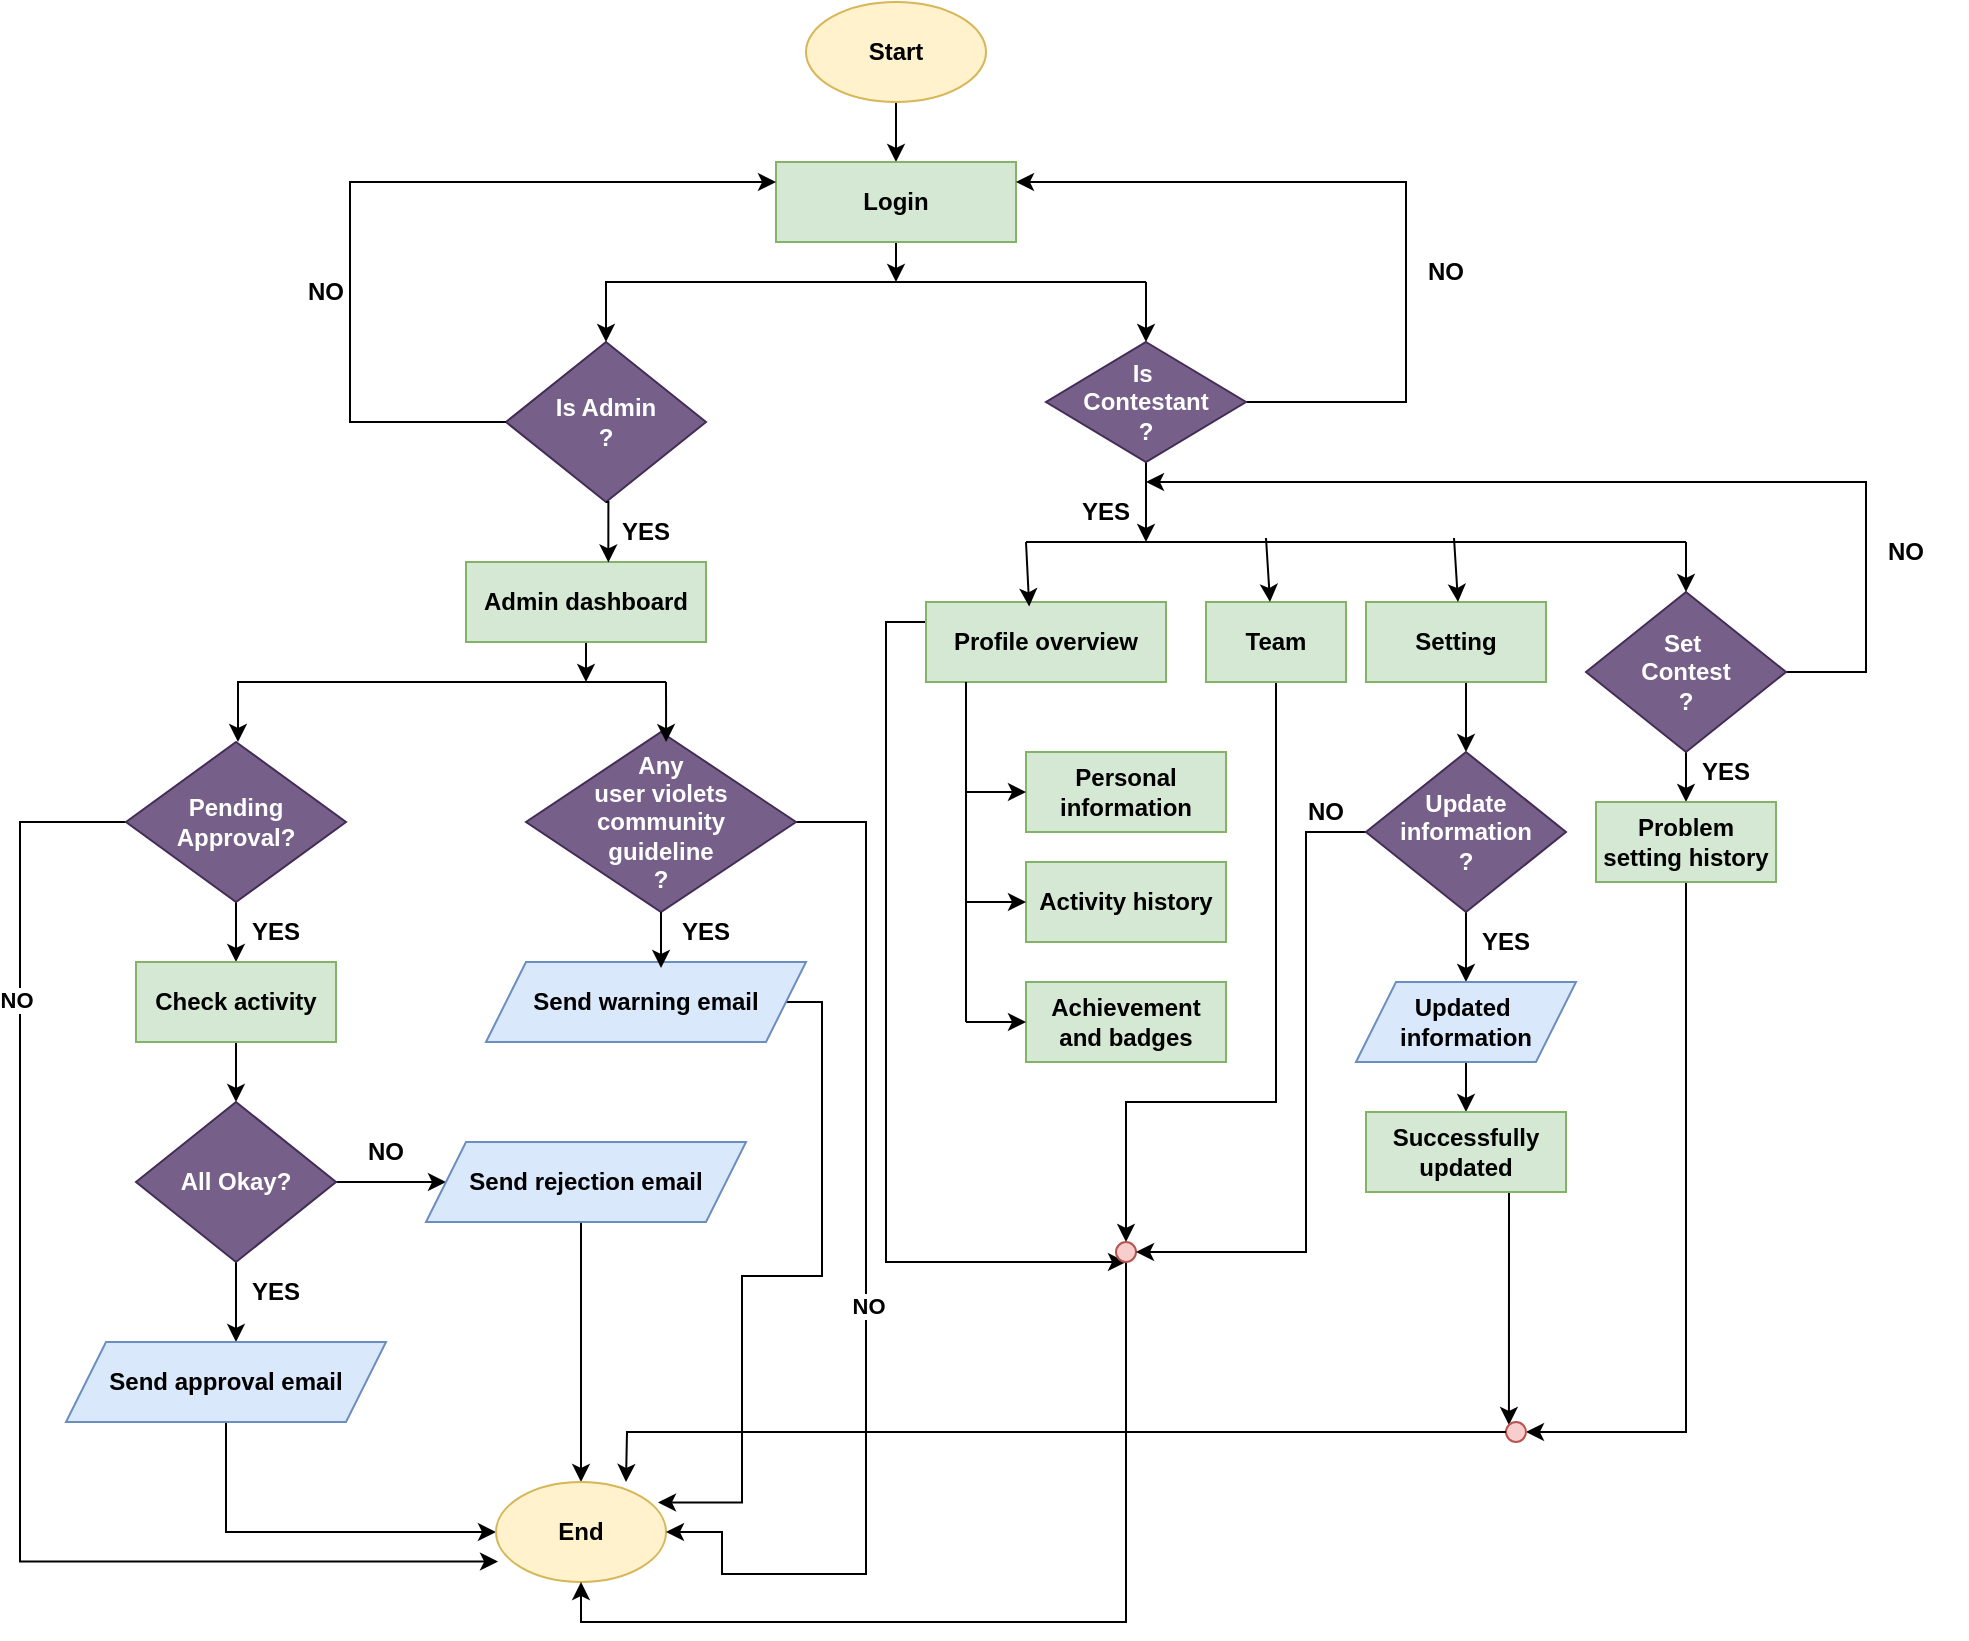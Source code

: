 <mxfile version="24.1.0" type="device">
  <diagram id="Ztxqn41ywcv8S2IHLmGi" name="Page-1">
    <mxGraphModel dx="1050" dy="565" grid="0" gridSize="10" guides="1" tooltips="1" connect="1" arrows="1" fold="1" page="1" pageScale="1" pageWidth="1100" pageHeight="850" math="0" shadow="0">
      <root>
        <mxCell id="0" />
        <mxCell id="1" parent="0" />
        <mxCell id="L8OuFkIVVMJZ7X_UQ5Tl-3" style="edgeStyle=orthogonalEdgeStyle;rounded=0;orthogonalLoop=1;jettySize=auto;html=1;exitX=0.5;exitY=1;exitDx=0;exitDy=0;entryX=0.5;entryY=0;entryDx=0;entryDy=0;" parent="1" source="L8OuFkIVVMJZ7X_UQ5Tl-1" target="L8OuFkIVVMJZ7X_UQ5Tl-2" edge="1">
          <mxGeometry relative="1" as="geometry" />
        </mxCell>
        <mxCell id="L8OuFkIVVMJZ7X_UQ5Tl-1" value="&lt;b&gt;Start&lt;/b&gt;" style="ellipse;whiteSpace=wrap;html=1;fillColor=#fff2cc;strokeColor=#d6b656;" parent="1" vertex="1">
          <mxGeometry x="440" y="30" width="90" height="50" as="geometry" />
        </mxCell>
        <mxCell id="L8OuFkIVVMJZ7X_UQ5Tl-5" style="edgeStyle=orthogonalEdgeStyle;rounded=0;orthogonalLoop=1;jettySize=auto;html=1;exitX=0.5;exitY=1;exitDx=0;exitDy=0;" parent="1" source="L8OuFkIVVMJZ7X_UQ5Tl-2" edge="1">
          <mxGeometry relative="1" as="geometry">
            <mxPoint x="485" y="170" as="targetPoint" />
          </mxGeometry>
        </mxCell>
        <mxCell id="L8OuFkIVVMJZ7X_UQ5Tl-2" value="&lt;b&gt;Login&lt;/b&gt;" style="rounded=0;whiteSpace=wrap;html=1;fillColor=#d5e8d4;strokeColor=#82b366;" parent="1" vertex="1">
          <mxGeometry x="425" y="110" width="120" height="40" as="geometry" />
        </mxCell>
        <mxCell id="L8OuFkIVVMJZ7X_UQ5Tl-4" value="" style="endArrow=none;html=1;rounded=0;" parent="1" edge="1">
          <mxGeometry width="50" height="50" relative="1" as="geometry">
            <mxPoint x="340" y="170" as="sourcePoint" />
            <mxPoint x="610" y="170" as="targetPoint" />
          </mxGeometry>
        </mxCell>
        <mxCell id="L8OuFkIVVMJZ7X_UQ5Tl-6" value="&lt;div&gt;&lt;b style=&quot;background-color: initial;&quot;&gt;Is Admin&lt;/b&gt;&lt;br&gt;&lt;/div&gt;&lt;div&gt;&lt;b&gt;?&lt;/b&gt;&lt;/div&gt;" style="rhombus;whiteSpace=wrap;html=1;fillColor=#76608a;strokeColor=#432D57;fontColor=#ffffff;" parent="1" vertex="1">
          <mxGeometry x="290" y="200" width="100" height="80" as="geometry" />
        </mxCell>
        <mxCell id="L8OuFkIVVMJZ7X_UQ5Tl-7" style="edgeStyle=orthogonalEdgeStyle;rounded=0;orthogonalLoop=1;jettySize=auto;html=1;exitX=0.5;exitY=1;exitDx=0;exitDy=0;entryX=0.5;entryY=0;entryDx=0;entryDy=0;" parent="1" edge="1">
          <mxGeometry relative="1" as="geometry">
            <mxPoint x="348" y="170" as="sourcePoint" />
            <mxPoint x="340" y="200" as="targetPoint" />
          </mxGeometry>
        </mxCell>
        <mxCell id="L8OuFkIVVMJZ7X_UQ5Tl-60" style="edgeStyle=orthogonalEdgeStyle;rounded=0;orthogonalLoop=1;jettySize=auto;html=1;exitX=0.5;exitY=1;exitDx=0;exitDy=0;" parent="1" source="L8OuFkIVVMJZ7X_UQ5Tl-8" edge="1">
          <mxGeometry relative="1" as="geometry">
            <mxPoint x="610" y="300" as="targetPoint" />
          </mxGeometry>
        </mxCell>
        <mxCell id="L8OuFkIVVMJZ7X_UQ5Tl-134" style="edgeStyle=orthogonalEdgeStyle;rounded=0;orthogonalLoop=1;jettySize=auto;html=1;exitX=1;exitY=0.5;exitDx=0;exitDy=0;entryX=1;entryY=0.25;entryDx=0;entryDy=0;" parent="1" source="L8OuFkIVVMJZ7X_UQ5Tl-8" target="L8OuFkIVVMJZ7X_UQ5Tl-2" edge="1">
          <mxGeometry relative="1" as="geometry">
            <Array as="points">
              <mxPoint x="740" y="230" />
              <mxPoint x="740" y="120" />
            </Array>
          </mxGeometry>
        </mxCell>
        <mxCell id="L8OuFkIVVMJZ7X_UQ5Tl-8" value="&lt;b&gt;Is&amp;nbsp;&lt;/b&gt;&lt;div&gt;&lt;b&gt;Contestant&lt;/b&gt;&lt;/div&gt;&lt;div&gt;&lt;b&gt;?&lt;/b&gt;&lt;/div&gt;" style="rhombus;whiteSpace=wrap;html=1;fillColor=#76608a;strokeColor=#432D57;fontColor=#ffffff;" parent="1" vertex="1">
          <mxGeometry x="560" y="200" width="100" height="60" as="geometry" />
        </mxCell>
        <mxCell id="L8OuFkIVVMJZ7X_UQ5Tl-10" value="" style="endArrow=classic;html=1;rounded=0;entryX=0.5;entryY=0;entryDx=0;entryDy=0;" parent="1" target="L8OuFkIVVMJZ7X_UQ5Tl-8" edge="1">
          <mxGeometry width="50" height="50" relative="1" as="geometry">
            <mxPoint x="610" y="170" as="sourcePoint" />
            <mxPoint x="660" y="120" as="targetPoint" />
          </mxGeometry>
        </mxCell>
        <mxCell id="L8OuFkIVVMJZ7X_UQ5Tl-15" style="edgeStyle=orthogonalEdgeStyle;rounded=0;orthogonalLoop=1;jettySize=auto;html=1;" parent="1" source="L8OuFkIVVMJZ7X_UQ5Tl-11" edge="1">
          <mxGeometry relative="1" as="geometry">
            <mxPoint x="330" y="370" as="targetPoint" />
          </mxGeometry>
        </mxCell>
        <mxCell id="L8OuFkIVVMJZ7X_UQ5Tl-11" value="&lt;b&gt;Admin dashboard&lt;/b&gt;" style="rounded=0;whiteSpace=wrap;html=1;fillColor=#d5e8d4;strokeColor=#82b366;" parent="1" vertex="1">
          <mxGeometry x="270" y="310" width="120" height="40" as="geometry" />
        </mxCell>
        <mxCell id="L8OuFkIVVMJZ7X_UQ5Tl-13" style="edgeStyle=orthogonalEdgeStyle;rounded=0;orthogonalLoop=1;jettySize=auto;html=1;exitX=0.5;exitY=1;exitDx=0;exitDy=0;entryX=0.593;entryY=0.005;entryDx=0;entryDy=0;entryPerimeter=0;" parent="1" source="L8OuFkIVVMJZ7X_UQ5Tl-6" target="L8OuFkIVVMJZ7X_UQ5Tl-11" edge="1">
          <mxGeometry relative="1" as="geometry" />
        </mxCell>
        <mxCell id="L8OuFkIVVMJZ7X_UQ5Tl-14" value="" style="endArrow=none;html=1;rounded=0;" parent="1" edge="1">
          <mxGeometry width="50" height="50" relative="1" as="geometry">
            <mxPoint x="160" y="370" as="sourcePoint" />
            <mxPoint x="370" y="370" as="targetPoint" />
          </mxGeometry>
        </mxCell>
        <mxCell id="L8OuFkIVVMJZ7X_UQ5Tl-19" style="edgeStyle=orthogonalEdgeStyle;rounded=0;orthogonalLoop=1;jettySize=auto;html=1;entryX=0.5;entryY=0;entryDx=0;entryDy=0;" parent="1" source="L8OuFkIVVMJZ7X_UQ5Tl-16" edge="1">
          <mxGeometry relative="1" as="geometry">
            <mxPoint x="155" y="510" as="targetPoint" />
          </mxGeometry>
        </mxCell>
        <mxCell id="GsxYr4gnAgeFuv2pGM6W-3" style="edgeStyle=orthogonalEdgeStyle;rounded=0;orthogonalLoop=1;jettySize=auto;html=1;entryX=0.012;entryY=0.796;entryDx=0;entryDy=0;entryPerimeter=0;" edge="1" parent="1" source="L8OuFkIVVMJZ7X_UQ5Tl-16" target="L8OuFkIVVMJZ7X_UQ5Tl-45">
          <mxGeometry relative="1" as="geometry">
            <mxPoint x="38.8" y="829" as="targetPoint" />
            <Array as="points">
              <mxPoint x="47" y="440" />
              <mxPoint x="47" y="810" />
            </Array>
          </mxGeometry>
        </mxCell>
        <mxCell id="GsxYr4gnAgeFuv2pGM6W-4" value="&lt;b&gt;NO&lt;/b&gt;" style="edgeLabel;html=1;align=center;verticalAlign=middle;resizable=0;points=[];" vertex="1" connectable="0" parent="GsxYr4gnAgeFuv2pGM6W-3">
          <mxGeometry x="-0.571" y="-2" relative="1" as="geometry">
            <mxPoint as="offset" />
          </mxGeometry>
        </mxCell>
        <mxCell id="L8OuFkIVVMJZ7X_UQ5Tl-16" value="&lt;div&gt;&lt;b&gt;Pending Approval?&lt;/b&gt;&lt;/div&gt;" style="rhombus;whiteSpace=wrap;html=1;fillColor=#76608a;strokeColor=#432D57;fontColor=#ffffff;" parent="1" vertex="1">
          <mxGeometry x="100" y="400" width="110" height="80" as="geometry" />
        </mxCell>
        <mxCell id="L8OuFkIVVMJZ7X_UQ5Tl-17" style="edgeStyle=orthogonalEdgeStyle;rounded=0;orthogonalLoop=1;jettySize=auto;html=1;exitX=0.5;exitY=1;exitDx=0;exitDy=0;entryX=0.5;entryY=0;entryDx=0;entryDy=0;" parent="1" edge="1">
          <mxGeometry relative="1" as="geometry">
            <mxPoint x="164" y="370" as="sourcePoint" />
            <mxPoint x="156" y="400" as="targetPoint" />
          </mxGeometry>
        </mxCell>
        <mxCell id="L8OuFkIVVMJZ7X_UQ5Tl-23" style="edgeStyle=orthogonalEdgeStyle;rounded=0;orthogonalLoop=1;jettySize=auto;html=1;exitX=0.5;exitY=1;exitDx=0;exitDy=0;entryX=0.5;entryY=0;entryDx=0;entryDy=0;" parent="1" source="L8OuFkIVVMJZ7X_UQ5Tl-21" target="L8OuFkIVVMJZ7X_UQ5Tl-22" edge="1">
          <mxGeometry relative="1" as="geometry" />
        </mxCell>
        <mxCell id="L8OuFkIVVMJZ7X_UQ5Tl-21" value="&lt;b&gt;Check activity&lt;/b&gt;" style="rounded=0;whiteSpace=wrap;html=1;fillColor=#d5e8d4;strokeColor=#82b366;" parent="1" vertex="1">
          <mxGeometry x="105" y="510" width="100" height="40" as="geometry" />
        </mxCell>
        <mxCell id="L8OuFkIVVMJZ7X_UQ5Tl-27" style="edgeStyle=orthogonalEdgeStyle;rounded=0;orthogonalLoop=1;jettySize=auto;html=1;entryX=0.5;entryY=0;entryDx=0;entryDy=0;" parent="1" source="L8OuFkIVVMJZ7X_UQ5Tl-22" edge="1">
          <mxGeometry relative="1" as="geometry">
            <mxPoint x="155" y="700" as="targetPoint" />
          </mxGeometry>
        </mxCell>
        <mxCell id="L8OuFkIVVMJZ7X_UQ5Tl-40" style="edgeStyle=orthogonalEdgeStyle;rounded=0;orthogonalLoop=1;jettySize=auto;html=1;exitX=1;exitY=0.5;exitDx=0;exitDy=0;entryX=0;entryY=0.5;entryDx=0;entryDy=0;" parent="1" source="L8OuFkIVVMJZ7X_UQ5Tl-22" target="L8OuFkIVVMJZ7X_UQ5Tl-39" edge="1">
          <mxGeometry relative="1" as="geometry" />
        </mxCell>
        <mxCell id="L8OuFkIVVMJZ7X_UQ5Tl-22" value="&lt;b&gt;All Okay?&lt;/b&gt;" style="rhombus;whiteSpace=wrap;html=1;fillColor=#76608a;strokeColor=#432D57;fontColor=#ffffff;" parent="1" vertex="1">
          <mxGeometry x="105" y="580" width="100" height="80" as="geometry" />
        </mxCell>
        <mxCell id="L8OuFkIVVMJZ7X_UQ5Tl-24" value="&lt;b&gt;YES&lt;/b&gt;" style="text;html=1;align=center;verticalAlign=middle;whiteSpace=wrap;rounded=0;" parent="1" vertex="1">
          <mxGeometry x="145" y="480" width="60" height="30" as="geometry" />
        </mxCell>
        <mxCell id="L8OuFkIVVMJZ7X_UQ5Tl-25" value="&lt;b&gt;YES&lt;/b&gt;" style="text;html=1;align=center;verticalAlign=middle;whiteSpace=wrap;rounded=0;" parent="1" vertex="1">
          <mxGeometry x="145" y="660" width="60" height="30" as="geometry" />
        </mxCell>
        <mxCell id="L8OuFkIVVMJZ7X_UQ5Tl-37" value="&lt;b&gt;NO&lt;/b&gt;" style="text;html=1;align=center;verticalAlign=middle;whiteSpace=wrap;rounded=0;" parent="1" vertex="1">
          <mxGeometry x="200" y="590" width="60" height="30" as="geometry" />
        </mxCell>
        <mxCell id="L8OuFkIVVMJZ7X_UQ5Tl-47" style="edgeStyle=orthogonalEdgeStyle;rounded=0;orthogonalLoop=1;jettySize=auto;html=1;entryX=0;entryY=0.5;entryDx=0;entryDy=0;" parent="1" source="L8OuFkIVVMJZ7X_UQ5Tl-38" target="L8OuFkIVVMJZ7X_UQ5Tl-45" edge="1">
          <mxGeometry relative="1" as="geometry">
            <Array as="points">
              <mxPoint x="150" y="795" />
            </Array>
          </mxGeometry>
        </mxCell>
        <mxCell id="L8OuFkIVVMJZ7X_UQ5Tl-38" value="&lt;b&gt;Send approval email&lt;/b&gt;" style="shape=parallelogram;perimeter=parallelogramPerimeter;whiteSpace=wrap;html=1;fixedSize=1;fillColor=#dae8fc;strokeColor=#6c8ebf;" parent="1" vertex="1">
          <mxGeometry x="70" y="700" width="160" height="40" as="geometry" />
        </mxCell>
        <mxCell id="L8OuFkIVVMJZ7X_UQ5Tl-46" style="edgeStyle=orthogonalEdgeStyle;rounded=0;orthogonalLoop=1;jettySize=auto;html=1;entryX=0.5;entryY=0;entryDx=0;entryDy=0;" parent="1" source="L8OuFkIVVMJZ7X_UQ5Tl-39" target="L8OuFkIVVMJZ7X_UQ5Tl-45" edge="1">
          <mxGeometry relative="1" as="geometry">
            <Array as="points">
              <mxPoint x="328" y="705" />
            </Array>
          </mxGeometry>
        </mxCell>
        <mxCell id="L8OuFkIVVMJZ7X_UQ5Tl-39" value="&lt;b&gt;Send rejection email&lt;/b&gt;" style="shape=parallelogram;perimeter=parallelogramPerimeter;whiteSpace=wrap;html=1;fixedSize=1;fillColor=#dae8fc;strokeColor=#6c8ebf;" parent="1" vertex="1">
          <mxGeometry x="250" y="600" width="160" height="40" as="geometry" />
        </mxCell>
        <mxCell id="L8OuFkIVVMJZ7X_UQ5Tl-45" value="&lt;b&gt;End&lt;/b&gt;" style="ellipse;whiteSpace=wrap;html=1;fillColor=#fff2cc;strokeColor=#d6b656;" parent="1" vertex="1">
          <mxGeometry x="285" y="770" width="85" height="50" as="geometry" />
        </mxCell>
        <mxCell id="GsxYr4gnAgeFuv2pGM6W-5" style="edgeStyle=orthogonalEdgeStyle;rounded=0;orthogonalLoop=1;jettySize=auto;html=1;entryX=1;entryY=0.5;entryDx=0;entryDy=0;" edge="1" parent="1" source="L8OuFkIVVMJZ7X_UQ5Tl-48" target="L8OuFkIVVMJZ7X_UQ5Tl-45">
          <mxGeometry relative="1" as="geometry">
            <mxPoint x="468.4" y="819.4" as="targetPoint" />
            <Array as="points">
              <mxPoint x="470" y="440" />
              <mxPoint x="470" y="816" />
              <mxPoint x="398" y="816" />
              <mxPoint x="398" y="795" />
            </Array>
          </mxGeometry>
        </mxCell>
        <mxCell id="GsxYr4gnAgeFuv2pGM6W-6" value="&lt;b&gt;NO&lt;/b&gt;" style="edgeLabel;html=1;align=center;verticalAlign=middle;resizable=0;points=[];" vertex="1" connectable="0" parent="GsxYr4gnAgeFuv2pGM6W-5">
          <mxGeometry x="0.041" y="1" relative="1" as="geometry">
            <mxPoint as="offset" />
          </mxGeometry>
        </mxCell>
        <mxCell id="L8OuFkIVVMJZ7X_UQ5Tl-48" value="&lt;div&gt;&lt;b style=&quot;background-color: initial;&quot;&gt;Any&lt;/b&gt;&lt;/div&gt;&lt;div&gt;&lt;b style=&quot;background-color: initial;&quot;&gt;user violets&lt;/b&gt;&lt;br&gt;&lt;/div&gt;&lt;div&gt;&lt;b&gt;community&lt;/b&gt;&lt;/div&gt;&lt;div&gt;&lt;b&gt;guideline&lt;/b&gt;&lt;/div&gt;&lt;div&gt;&lt;b&gt;?&lt;/b&gt;&lt;/div&gt;" style="rhombus;whiteSpace=wrap;html=1;fillColor=#76608a;strokeColor=#432D57;fontColor=#ffffff;" parent="1" vertex="1">
          <mxGeometry x="300" y="395" width="135" height="90" as="geometry" />
        </mxCell>
        <mxCell id="L8OuFkIVVMJZ7X_UQ5Tl-50" value="" style="endArrow=classic;html=1;rounded=0;entryX=0.519;entryY=0.056;entryDx=0;entryDy=0;entryPerimeter=0;" parent="1" target="L8OuFkIVVMJZ7X_UQ5Tl-48" edge="1">
          <mxGeometry width="50" height="50" relative="1" as="geometry">
            <mxPoint x="370" y="370" as="sourcePoint" />
            <mxPoint x="370" y="390" as="targetPoint" />
          </mxGeometry>
        </mxCell>
        <mxCell id="GsxYr4gnAgeFuv2pGM6W-7" style="edgeStyle=orthogonalEdgeStyle;rounded=0;orthogonalLoop=1;jettySize=auto;html=1;entryX=0.953;entryY=0.204;entryDx=0;entryDy=0;entryPerimeter=0;" edge="1" parent="1" source="L8OuFkIVVMJZ7X_UQ5Tl-52" target="L8OuFkIVVMJZ7X_UQ5Tl-45">
          <mxGeometry relative="1" as="geometry">
            <mxPoint x="407.6" y="784.2" as="targetPoint" />
            <Array as="points">
              <mxPoint x="448" y="530" />
              <mxPoint x="448" y="667" />
              <mxPoint x="408" y="667" />
              <mxPoint x="408" y="780" />
            </Array>
          </mxGeometry>
        </mxCell>
        <mxCell id="L8OuFkIVVMJZ7X_UQ5Tl-52" value="&lt;b&gt;Send warning email&lt;/b&gt;" style="shape=parallelogram;perimeter=parallelogramPerimeter;whiteSpace=wrap;html=1;fixedSize=1;fillColor=#dae8fc;strokeColor=#6c8ebf;" parent="1" vertex="1">
          <mxGeometry x="280" y="510" width="160" height="40" as="geometry" />
        </mxCell>
        <mxCell id="L8OuFkIVVMJZ7X_UQ5Tl-53" style="edgeStyle=orthogonalEdgeStyle;rounded=0;orthogonalLoop=1;jettySize=auto;html=1;exitX=0.5;exitY=1;exitDx=0;exitDy=0;entryX=0.547;entryY=0.075;entryDx=0;entryDy=0;entryPerimeter=0;" parent="1" source="L8OuFkIVVMJZ7X_UQ5Tl-48" target="L8OuFkIVVMJZ7X_UQ5Tl-52" edge="1">
          <mxGeometry relative="1" as="geometry" />
        </mxCell>
        <mxCell id="L8OuFkIVVMJZ7X_UQ5Tl-56" value="&lt;b&gt;YES&lt;/b&gt;" style="text;html=1;align=center;verticalAlign=middle;whiteSpace=wrap;rounded=0;" parent="1" vertex="1">
          <mxGeometry x="360" y="480" width="60" height="30" as="geometry" />
        </mxCell>
        <mxCell id="L8OuFkIVVMJZ7X_UQ5Tl-59" value="" style="endArrow=none;html=1;rounded=0;" parent="1" edge="1">
          <mxGeometry width="50" height="50" relative="1" as="geometry">
            <mxPoint x="550" y="300" as="sourcePoint" />
            <mxPoint x="880" y="300" as="targetPoint" />
          </mxGeometry>
        </mxCell>
        <mxCell id="L8OuFkIVVMJZ7X_UQ5Tl-100" style="edgeStyle=orthogonalEdgeStyle;rounded=0;orthogonalLoop=1;jettySize=auto;html=1;exitX=0;exitY=0.25;exitDx=0;exitDy=0;entryX=0.5;entryY=1;entryDx=0;entryDy=0;" parent="1" source="L8OuFkIVVMJZ7X_UQ5Tl-61" target="L8OuFkIVVMJZ7X_UQ5Tl-94" edge="1">
          <mxGeometry relative="1" as="geometry">
            <Array as="points">
              <mxPoint x="480" y="340" />
              <mxPoint x="480" y="660" />
            </Array>
          </mxGeometry>
        </mxCell>
        <mxCell id="L8OuFkIVVMJZ7X_UQ5Tl-61" value="&lt;b&gt;Profile overview&lt;/b&gt;" style="rounded=0;whiteSpace=wrap;html=1;fillColor=#d5e8d4;strokeColor=#82b366;" parent="1" vertex="1">
          <mxGeometry x="500" y="330" width="120" height="40" as="geometry" />
        </mxCell>
        <mxCell id="L8OuFkIVVMJZ7X_UQ5Tl-65" style="edgeStyle=orthogonalEdgeStyle;rounded=0;orthogonalLoop=1;jettySize=auto;html=1;exitX=0;exitY=0.5;exitDx=0;exitDy=0;entryX=0;entryY=0.25;entryDx=0;entryDy=0;" parent="1" source="L8OuFkIVVMJZ7X_UQ5Tl-6" target="L8OuFkIVVMJZ7X_UQ5Tl-2" edge="1">
          <mxGeometry relative="1" as="geometry">
            <mxPoint x="211.464" y="236.464" as="sourcePoint" />
            <Array as="points">
              <mxPoint x="212" y="240" />
              <mxPoint x="212" y="120" />
            </Array>
          </mxGeometry>
        </mxCell>
        <mxCell id="L8OuFkIVVMJZ7X_UQ5Tl-66" value="&lt;b&gt;YES&lt;/b&gt;" style="text;html=1;align=center;verticalAlign=middle;whiteSpace=wrap;rounded=0;" parent="1" vertex="1">
          <mxGeometry x="330" y="280" width="60" height="30" as="geometry" />
        </mxCell>
        <mxCell id="L8OuFkIVVMJZ7X_UQ5Tl-101" style="edgeStyle=orthogonalEdgeStyle;rounded=0;orthogonalLoop=1;jettySize=auto;html=1;exitX=0.5;exitY=1;exitDx=0;exitDy=0;entryX=0.5;entryY=0;entryDx=0;entryDy=0;" parent="1" source="L8OuFkIVVMJZ7X_UQ5Tl-68" target="L8OuFkIVVMJZ7X_UQ5Tl-94" edge="1">
          <mxGeometry relative="1" as="geometry">
            <Array as="points">
              <mxPoint x="675" y="580" />
              <mxPoint x="600" y="580" />
            </Array>
          </mxGeometry>
        </mxCell>
        <mxCell id="L8OuFkIVVMJZ7X_UQ5Tl-68" value="&lt;b&gt;Team&lt;/b&gt;" style="rounded=0;whiteSpace=wrap;html=1;fillColor=#d5e8d4;strokeColor=#82b366;" parent="1" vertex="1">
          <mxGeometry x="640" y="330" width="70" height="40" as="geometry" />
        </mxCell>
        <mxCell id="L8OuFkIVVMJZ7X_UQ5Tl-103" style="edgeStyle=orthogonalEdgeStyle;rounded=0;orthogonalLoop=1;jettySize=auto;html=1;exitX=0.5;exitY=1;exitDx=0;exitDy=0;entryX=0.5;entryY=0;entryDx=0;entryDy=0;" parent="1" source="L8OuFkIVVMJZ7X_UQ5Tl-69" target="L8OuFkIVVMJZ7X_UQ5Tl-102" edge="1">
          <mxGeometry relative="1" as="geometry" />
        </mxCell>
        <mxCell id="L8OuFkIVVMJZ7X_UQ5Tl-69" value="&lt;b&gt;Setting&lt;/b&gt;" style="rounded=0;whiteSpace=wrap;html=1;fillColor=#d5e8d4;strokeColor=#82b366;" parent="1" vertex="1">
          <mxGeometry x="720" y="330" width="90" height="40" as="geometry" />
        </mxCell>
        <mxCell id="L8OuFkIVVMJZ7X_UQ5Tl-70" value="" style="endArrow=classic;html=1;rounded=0;entryX=0.43;entryY=0.055;entryDx=0;entryDy=0;entryPerimeter=0;" parent="1" target="L8OuFkIVVMJZ7X_UQ5Tl-61" edge="1">
          <mxGeometry width="50" height="50" relative="1" as="geometry">
            <mxPoint x="550" y="300" as="sourcePoint" />
            <mxPoint x="600" y="250" as="targetPoint" />
          </mxGeometry>
        </mxCell>
        <mxCell id="L8OuFkIVVMJZ7X_UQ5Tl-71" value="" style="endArrow=classic;html=1;rounded=0;entryX=0.43;entryY=0.055;entryDx=0;entryDy=0;entryPerimeter=0;" parent="1" edge="1">
          <mxGeometry width="50" height="50" relative="1" as="geometry">
            <mxPoint x="670" y="298" as="sourcePoint" />
            <mxPoint x="672" y="330" as="targetPoint" />
          </mxGeometry>
        </mxCell>
        <mxCell id="L8OuFkIVVMJZ7X_UQ5Tl-74" value="" style="endArrow=classic;html=1;rounded=0;entryX=0.43;entryY=0.055;entryDx=0;entryDy=0;entryPerimeter=0;" parent="1" edge="1">
          <mxGeometry width="50" height="50" relative="1" as="geometry">
            <mxPoint x="764" y="298" as="sourcePoint" />
            <mxPoint x="766" y="330" as="targetPoint" />
          </mxGeometry>
        </mxCell>
        <mxCell id="L8OuFkIVVMJZ7X_UQ5Tl-78" style="edgeStyle=orthogonalEdgeStyle;rounded=0;orthogonalLoop=1;jettySize=auto;html=1;entryX=0.5;entryY=0;entryDx=0;entryDy=0;" parent="1" source="L8OuFkIVVMJZ7X_UQ5Tl-75" target="L8OuFkIVVMJZ7X_UQ5Tl-77" edge="1">
          <mxGeometry relative="1" as="geometry" />
        </mxCell>
        <mxCell id="L8OuFkIVVMJZ7X_UQ5Tl-82" style="edgeStyle=orthogonalEdgeStyle;rounded=0;orthogonalLoop=1;jettySize=auto;html=1;exitX=1;exitY=0.5;exitDx=0;exitDy=0;entryX=0;entryY=0;entryDx=0;entryDy=0;" parent="1" source="L8OuFkIVVMJZ7X_UQ5Tl-75" edge="1">
          <mxGeometry relative="1" as="geometry">
            <mxPoint x="610" y="270" as="targetPoint" />
            <Array as="points">
              <mxPoint x="970" y="365" />
              <mxPoint x="970" y="270" />
            </Array>
          </mxGeometry>
        </mxCell>
        <mxCell id="L8OuFkIVVMJZ7X_UQ5Tl-75" value="&lt;div&gt;&lt;b style=&quot;background-color: initial;&quot;&gt;Set&amp;nbsp;&lt;/b&gt;&lt;/div&gt;&lt;div&gt;&lt;b style=&quot;background-color: initial;&quot;&gt;Contest&lt;/b&gt;&lt;br&gt;&lt;/div&gt;&lt;div&gt;&lt;b&gt;?&lt;/b&gt;&lt;/div&gt;" style="rhombus;whiteSpace=wrap;html=1;fillColor=#76608a;strokeColor=#432D57;fontColor=#ffffff;" parent="1" vertex="1">
          <mxGeometry x="830" y="325" width="100" height="80" as="geometry" />
        </mxCell>
        <mxCell id="L8OuFkIVVMJZ7X_UQ5Tl-76" value="" style="endArrow=classic;html=1;rounded=0;entryX=0.5;entryY=0;entryDx=0;entryDy=0;" parent="1" target="L8OuFkIVVMJZ7X_UQ5Tl-75" edge="1">
          <mxGeometry width="50" height="50" relative="1" as="geometry">
            <mxPoint x="880" y="300" as="sourcePoint" />
            <mxPoint x="930" y="250" as="targetPoint" />
          </mxGeometry>
        </mxCell>
        <mxCell id="L8OuFkIVVMJZ7X_UQ5Tl-126" style="edgeStyle=orthogonalEdgeStyle;rounded=0;orthogonalLoop=1;jettySize=auto;html=1;exitX=0.5;exitY=1;exitDx=0;exitDy=0;entryX=1;entryY=0.5;entryDx=0;entryDy=0;" parent="1" source="L8OuFkIVVMJZ7X_UQ5Tl-77" target="L8OuFkIVVMJZ7X_UQ5Tl-117" edge="1">
          <mxGeometry relative="1" as="geometry" />
        </mxCell>
        <mxCell id="L8OuFkIVVMJZ7X_UQ5Tl-77" value="&lt;b&gt;Problem setting history&lt;/b&gt;" style="rounded=0;whiteSpace=wrap;html=1;fillColor=#d5e8d4;strokeColor=#82b366;" parent="1" vertex="1">
          <mxGeometry x="835" y="430" width="90" height="40" as="geometry" />
        </mxCell>
        <mxCell id="L8OuFkIVVMJZ7X_UQ5Tl-79" value="&lt;b&gt;YES&lt;/b&gt;" style="text;html=1;align=center;verticalAlign=middle;whiteSpace=wrap;rounded=0;" parent="1" vertex="1">
          <mxGeometry x="870" y="400" width="60" height="30" as="geometry" />
        </mxCell>
        <mxCell id="L8OuFkIVVMJZ7X_UQ5Tl-83" value="&lt;b&gt;NO&lt;/b&gt;" style="text;html=1;align=center;verticalAlign=middle;whiteSpace=wrap;rounded=0;" parent="1" vertex="1">
          <mxGeometry x="960" y="290" width="60" height="30" as="geometry" />
        </mxCell>
        <mxCell id="L8OuFkIVVMJZ7X_UQ5Tl-84" value="&lt;b&gt;Personal information&lt;/b&gt;" style="rounded=0;whiteSpace=wrap;html=1;fillColor=#d5e8d4;strokeColor=#82b366;" parent="1" vertex="1">
          <mxGeometry x="550" y="405" width="100" height="40" as="geometry" />
        </mxCell>
        <mxCell id="L8OuFkIVVMJZ7X_UQ5Tl-85" value="&lt;b&gt;Activity history&lt;/b&gt;" style="rounded=0;whiteSpace=wrap;html=1;fillColor=#d5e8d4;strokeColor=#82b366;" parent="1" vertex="1">
          <mxGeometry x="550" y="460" width="100" height="40" as="geometry" />
        </mxCell>
        <mxCell id="L8OuFkIVVMJZ7X_UQ5Tl-86" value="&lt;b&gt;Achievement and badges&lt;/b&gt;" style="rounded=0;whiteSpace=wrap;html=1;fillColor=#d5e8d4;strokeColor=#82b366;" parent="1" vertex="1">
          <mxGeometry x="550" y="520" width="100" height="40" as="geometry" />
        </mxCell>
        <mxCell id="L8OuFkIVVMJZ7X_UQ5Tl-88" value="" style="endArrow=none;html=1;rounded=0;" parent="1" edge="1">
          <mxGeometry width="50" height="50" relative="1" as="geometry">
            <mxPoint x="520" y="540" as="sourcePoint" />
            <mxPoint x="520" y="370" as="targetPoint" />
          </mxGeometry>
        </mxCell>
        <mxCell id="L8OuFkIVVMJZ7X_UQ5Tl-90" value="" style="endArrow=classic;html=1;rounded=0;entryX=0;entryY=0.5;entryDx=0;entryDy=0;" parent="1" target="L8OuFkIVVMJZ7X_UQ5Tl-85" edge="1">
          <mxGeometry width="50" height="50" relative="1" as="geometry">
            <mxPoint x="520" y="480" as="sourcePoint" />
            <mxPoint x="570" y="430" as="targetPoint" />
          </mxGeometry>
        </mxCell>
        <mxCell id="L8OuFkIVVMJZ7X_UQ5Tl-91" value="" style="endArrow=classic;html=1;rounded=0;entryX=0;entryY=0.5;entryDx=0;entryDy=0;" parent="1" target="L8OuFkIVVMJZ7X_UQ5Tl-86" edge="1">
          <mxGeometry width="50" height="50" relative="1" as="geometry">
            <mxPoint x="520" y="540" as="sourcePoint" />
            <mxPoint x="570" y="490" as="targetPoint" />
          </mxGeometry>
        </mxCell>
        <mxCell id="L8OuFkIVVMJZ7X_UQ5Tl-93" value="" style="endArrow=classic;html=1;rounded=0;entryX=0;entryY=0.5;entryDx=0;entryDy=0;" parent="1" target="L8OuFkIVVMJZ7X_UQ5Tl-84" edge="1">
          <mxGeometry width="50" height="50" relative="1" as="geometry">
            <mxPoint x="520" y="425" as="sourcePoint" />
            <mxPoint x="570" y="380" as="targetPoint" />
          </mxGeometry>
        </mxCell>
        <mxCell id="L8OuFkIVVMJZ7X_UQ5Tl-133" style="edgeStyle=orthogonalEdgeStyle;rounded=0;orthogonalLoop=1;jettySize=auto;html=1;entryX=0.5;entryY=1;entryDx=0;entryDy=0;" parent="1" source="L8OuFkIVVMJZ7X_UQ5Tl-94" target="L8OuFkIVVMJZ7X_UQ5Tl-45" edge="1">
          <mxGeometry relative="1" as="geometry">
            <Array as="points">
              <mxPoint x="600" y="840" />
              <mxPoint x="328" y="840" />
            </Array>
          </mxGeometry>
        </mxCell>
        <mxCell id="L8OuFkIVVMJZ7X_UQ5Tl-94" value="" style="ellipse;whiteSpace=wrap;html=1;aspect=fixed;fillColor=#f8cecc;strokeColor=#b85450;" parent="1" vertex="1">
          <mxGeometry x="595" y="650" width="10" height="10" as="geometry" />
        </mxCell>
        <mxCell id="L8OuFkIVVMJZ7X_UQ5Tl-109" style="edgeStyle=orthogonalEdgeStyle;rounded=0;orthogonalLoop=1;jettySize=auto;html=1;exitX=0.5;exitY=1;exitDx=0;exitDy=0;entryX=0.5;entryY=0;entryDx=0;entryDy=0;" parent="1" source="L8OuFkIVVMJZ7X_UQ5Tl-102" target="L8OuFkIVVMJZ7X_UQ5Tl-106" edge="1">
          <mxGeometry relative="1" as="geometry" />
        </mxCell>
        <mxCell id="L8OuFkIVVMJZ7X_UQ5Tl-113" style="edgeStyle=orthogonalEdgeStyle;rounded=0;orthogonalLoop=1;jettySize=auto;html=1;exitX=0;exitY=0.5;exitDx=0;exitDy=0;entryX=1;entryY=0.5;entryDx=0;entryDy=0;" parent="1" source="L8OuFkIVVMJZ7X_UQ5Tl-102" target="L8OuFkIVVMJZ7X_UQ5Tl-94" edge="1">
          <mxGeometry relative="1" as="geometry">
            <Array as="points">
              <mxPoint x="690" y="445" />
              <mxPoint x="690" y="655" />
            </Array>
          </mxGeometry>
        </mxCell>
        <mxCell id="L8OuFkIVVMJZ7X_UQ5Tl-102" value="&lt;div&gt;&lt;b&gt;Update information&lt;/b&gt;&lt;/div&gt;&lt;div&gt;&lt;b&gt;?&lt;/b&gt;&lt;/div&gt;" style="rhombus;whiteSpace=wrap;html=1;fillColor=#76608a;strokeColor=#432D57;fontColor=#ffffff;" parent="1" vertex="1">
          <mxGeometry x="720" y="405" width="100" height="80" as="geometry" />
        </mxCell>
        <mxCell id="L8OuFkIVVMJZ7X_UQ5Tl-112" style="edgeStyle=orthogonalEdgeStyle;rounded=0;orthogonalLoop=1;jettySize=auto;html=1;exitX=0.5;exitY=1;exitDx=0;exitDy=0;entryX=0.5;entryY=0;entryDx=0;entryDy=0;" parent="1" source="L8OuFkIVVMJZ7X_UQ5Tl-106" target="L8OuFkIVVMJZ7X_UQ5Tl-110" edge="1">
          <mxGeometry relative="1" as="geometry" />
        </mxCell>
        <mxCell id="L8OuFkIVVMJZ7X_UQ5Tl-106" value="&lt;b&gt;Updated&amp;nbsp;&lt;/b&gt;&lt;div&gt;&lt;b&gt;information&lt;/b&gt;&lt;/div&gt;" style="shape=parallelogram;perimeter=parallelogramPerimeter;whiteSpace=wrap;html=1;fixedSize=1;fillColor=#dae8fc;strokeColor=#6c8ebf;" parent="1" vertex="1">
          <mxGeometry x="715" y="520" width="110" height="40" as="geometry" />
        </mxCell>
        <mxCell id="L8OuFkIVVMJZ7X_UQ5Tl-124" style="edgeStyle=orthogonalEdgeStyle;rounded=0;orthogonalLoop=1;jettySize=auto;html=1;exitX=0.5;exitY=1;exitDx=0;exitDy=0;entryX=0;entryY=0;entryDx=0;entryDy=0;" parent="1" source="L8OuFkIVVMJZ7X_UQ5Tl-110" target="L8OuFkIVVMJZ7X_UQ5Tl-117" edge="1">
          <mxGeometry relative="1" as="geometry">
            <Array as="points">
              <mxPoint x="791" y="625" />
            </Array>
          </mxGeometry>
        </mxCell>
        <mxCell id="L8OuFkIVVMJZ7X_UQ5Tl-110" value="&lt;b&gt;Successfully&lt;/b&gt;&lt;div&gt;&lt;b&gt;updated&lt;/b&gt;&lt;/div&gt;" style="rounded=0;whiteSpace=wrap;html=1;fillColor=#d5e8d4;strokeColor=#82b366;" parent="1" vertex="1">
          <mxGeometry x="720" y="585" width="100" height="40" as="geometry" />
        </mxCell>
        <mxCell id="L8OuFkIVVMJZ7X_UQ5Tl-117" value="" style="ellipse;whiteSpace=wrap;html=1;aspect=fixed;fillColor=#f8cecc;strokeColor=#b85450;" parent="1" vertex="1">
          <mxGeometry x="790" y="740" width="10" height="10" as="geometry" />
        </mxCell>
        <mxCell id="L8OuFkIVVMJZ7X_UQ5Tl-128" style="edgeStyle=orthogonalEdgeStyle;rounded=0;orthogonalLoop=1;jettySize=auto;html=1;" parent="1" source="L8OuFkIVVMJZ7X_UQ5Tl-117" edge="1">
          <mxGeometry relative="1" as="geometry">
            <mxPoint x="350" y="770" as="targetPoint" />
          </mxGeometry>
        </mxCell>
        <mxCell id="L8OuFkIVVMJZ7X_UQ5Tl-132" value="&lt;b&gt;YES&lt;/b&gt;" style="text;html=1;align=center;verticalAlign=middle;whiteSpace=wrap;rounded=0;" parent="1" vertex="1">
          <mxGeometry x="560" y="270" width="60" height="30" as="geometry" />
        </mxCell>
        <mxCell id="L8OuFkIVVMJZ7X_UQ5Tl-135" value="&lt;b&gt;NO&lt;/b&gt;" style="text;html=1;align=center;verticalAlign=middle;whiteSpace=wrap;rounded=0;" parent="1" vertex="1">
          <mxGeometry x="170" y="160" width="60" height="30" as="geometry" />
        </mxCell>
        <mxCell id="L8OuFkIVVMJZ7X_UQ5Tl-136" value="&lt;b&gt;NO&lt;/b&gt;" style="text;html=1;align=center;verticalAlign=middle;whiteSpace=wrap;rounded=0;" parent="1" vertex="1">
          <mxGeometry x="730" y="150" width="60" height="30" as="geometry" />
        </mxCell>
        <mxCell id="L8OuFkIVVMJZ7X_UQ5Tl-137" value="&lt;b&gt;YES&lt;/b&gt;" style="text;html=1;align=center;verticalAlign=middle;whiteSpace=wrap;rounded=0;" parent="1" vertex="1">
          <mxGeometry x="760" y="485" width="60" height="30" as="geometry" />
        </mxCell>
        <mxCell id="L8OuFkIVVMJZ7X_UQ5Tl-138" value="&lt;b&gt;NO&lt;/b&gt;" style="text;html=1;align=center;verticalAlign=middle;whiteSpace=wrap;rounded=0;" parent="1" vertex="1">
          <mxGeometry x="670" y="420" width="60" height="30" as="geometry" />
        </mxCell>
      </root>
    </mxGraphModel>
  </diagram>
</mxfile>
